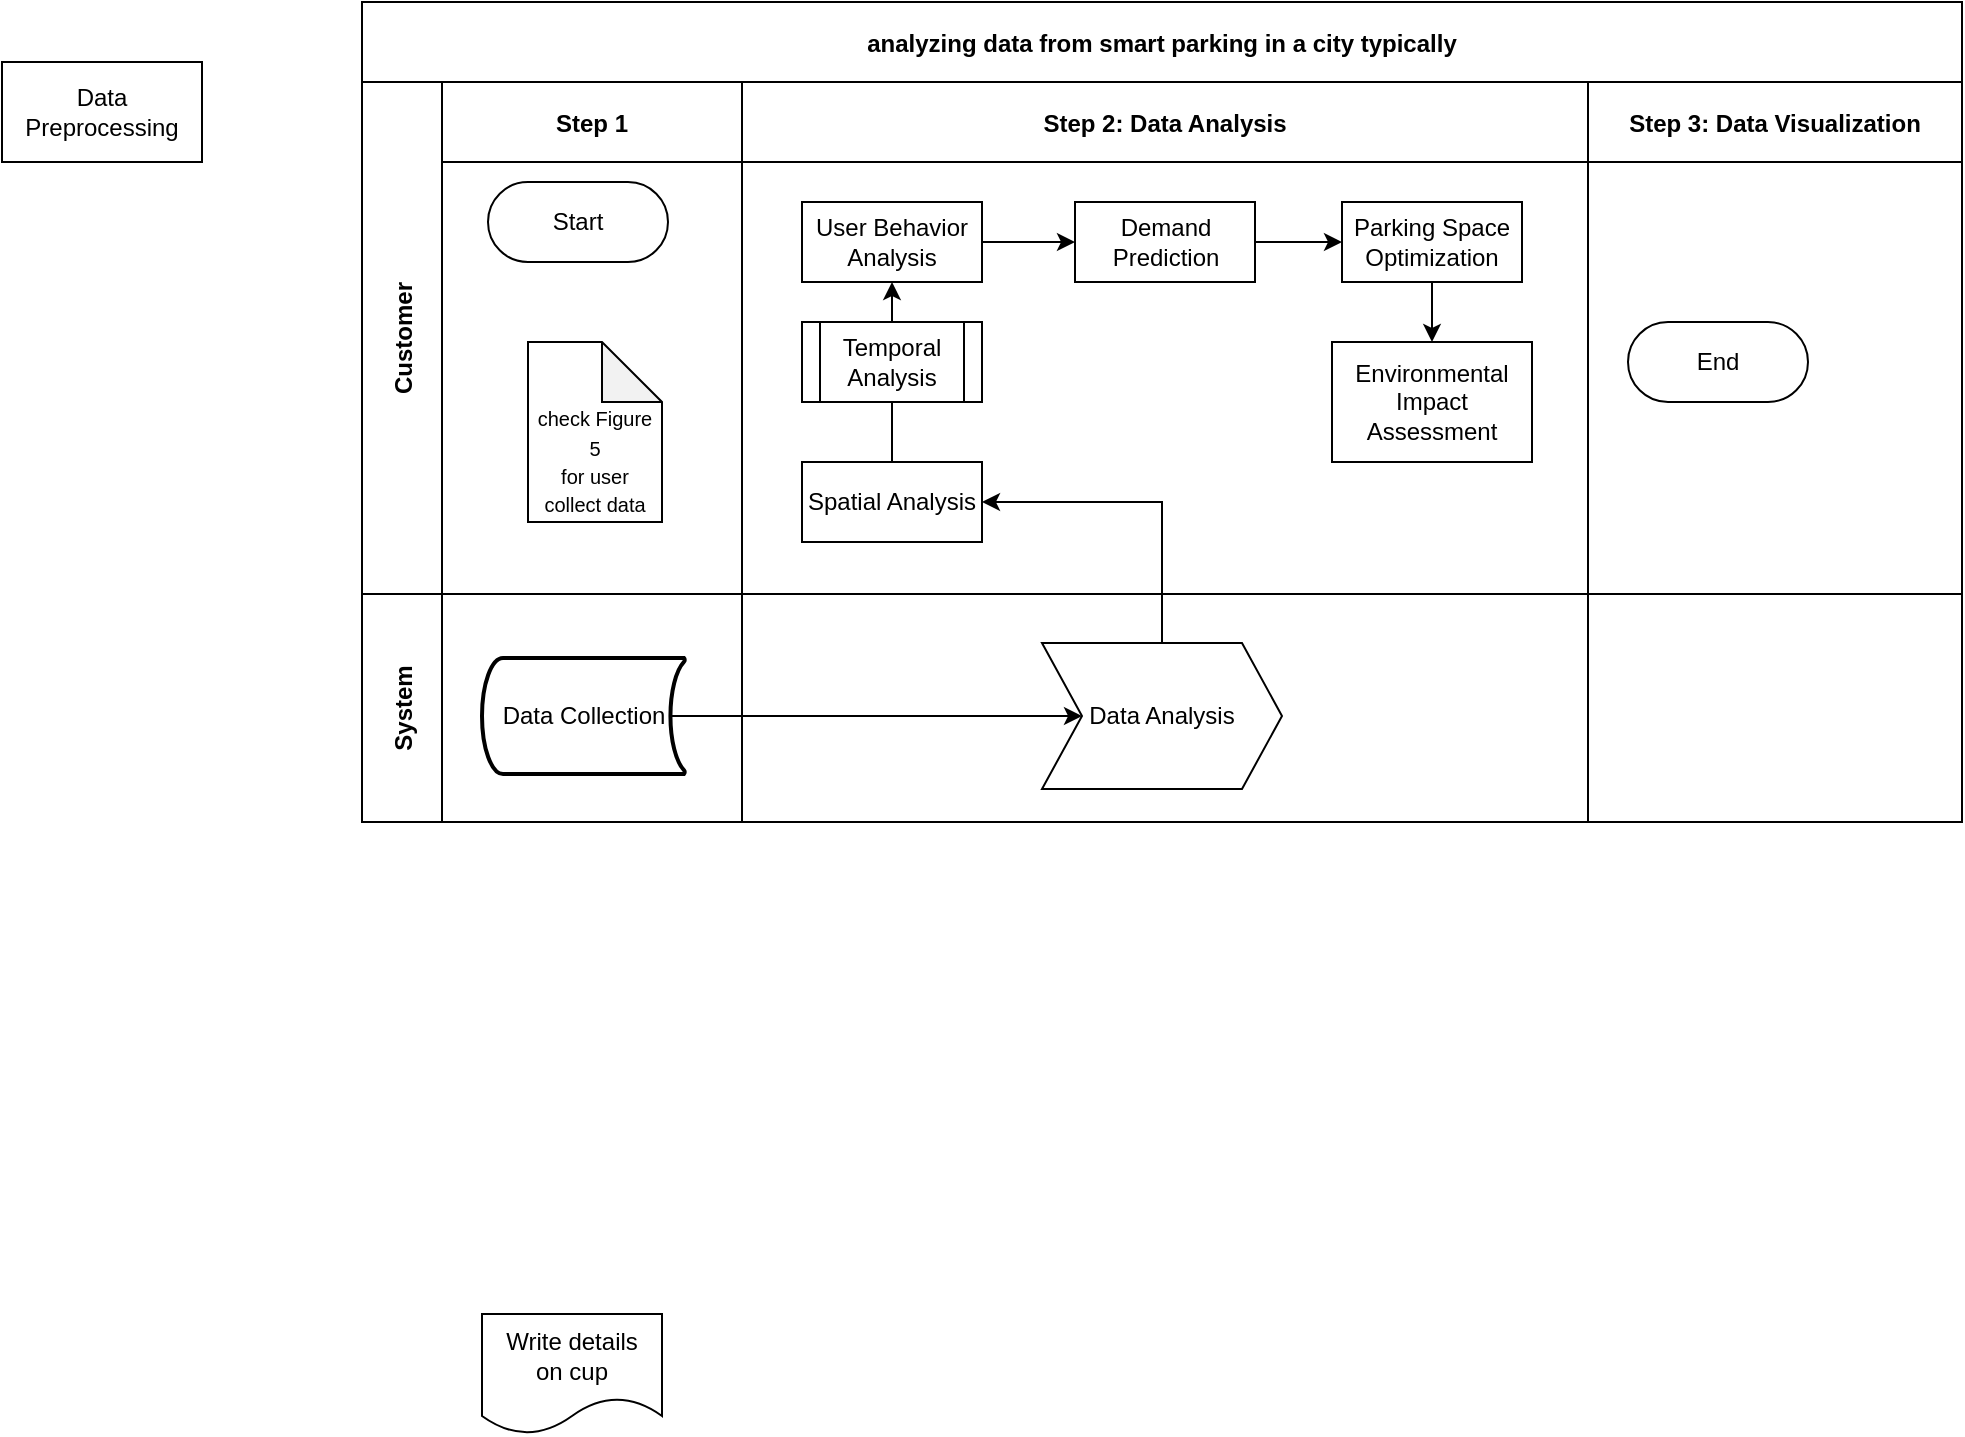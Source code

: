 <mxfile version="21.7.5" type="github">
  <diagram id="kgpKYQtTHZ0yAKxKKP6v" name="Page-1">
    <mxGraphModel dx="1900" dy="585" grid="1" gridSize="10" guides="1" tooltips="1" connect="1" arrows="1" fold="1" page="1" pageScale="1" pageWidth="850" pageHeight="1100" math="0" shadow="0">
      <root>
        <mxCell id="0" />
        <mxCell id="1" parent="0" />
        <mxCell id="3nuBFxr9cyL0pnOWT2aG-1" value="analyzing data from smart parking in a city typically" style="shape=table;childLayout=tableLayout;startSize=40;collapsible=0;recursiveResize=0;expand=0;fillColor=none;fontStyle=1" parent="1" vertex="1">
          <mxGeometry x="30" y="70" width="800" height="410" as="geometry" />
        </mxCell>
        <mxCell id="3nuBFxr9cyL0pnOWT2aG-3" value="Customer" style="shape=tableRow;horizontal=0;swimlaneHead=0;swimlaneBody=0;top=0;left=0;bottom=0;right=0;fillColor=none;points=[[0,0.5],[1,0.5]];portConstraint=eastwest;startSize=40;collapsible=0;recursiveResize=0;expand=0;fontStyle=1;" parent="3nuBFxr9cyL0pnOWT2aG-1" vertex="1">
          <mxGeometry y="40" width="800" height="256" as="geometry" />
        </mxCell>
        <mxCell id="3nuBFxr9cyL0pnOWT2aG-4" value="Step 1" style="swimlane;swimlaneHead=0;swimlaneBody=0;connectable=0;fillColor=none;startSize=40;collapsible=0;recursiveResize=0;expand=0;fontStyle=1;" parent="3nuBFxr9cyL0pnOWT2aG-3" vertex="1">
          <mxGeometry x="40" width="150" height="256" as="geometry">
            <mxRectangle width="150" height="256" as="alternateBounds" />
          </mxGeometry>
        </mxCell>
        <mxCell id="3nuBFxr9cyL0pnOWT2aG-6" value="Start" style="rounded=1;whiteSpace=wrap;html=1;arcSize=50;" parent="3nuBFxr9cyL0pnOWT2aG-4" vertex="1">
          <mxGeometry x="23" y="50" width="90" height="40" as="geometry" />
        </mxCell>
        <mxCell id="bw-qzMAU-SOdphB2bYer-5" value="&lt;font style=&quot;font-size: 10px;&quot;&gt;&lt;br&gt;&lt;br&gt;check Figure 5&lt;br&gt;for user collect data&lt;/font&gt;" style="shape=note;whiteSpace=wrap;html=1;backgroundOutline=1;darkOpacity=0.05;" vertex="1" parent="3nuBFxr9cyL0pnOWT2aG-4">
          <mxGeometry x="43" y="130" width="67" height="90" as="geometry" />
        </mxCell>
        <mxCell id="3nuBFxr9cyL0pnOWT2aG-8" value="Step 2: Data Analysis" style="swimlane;swimlaneHead=0;swimlaneBody=0;connectable=0;fillColor=none;startSize=40;collapsible=0;recursiveResize=0;expand=0;fontStyle=1;" parent="3nuBFxr9cyL0pnOWT2aG-3" vertex="1">
          <mxGeometry x="190" width="423" height="256" as="geometry">
            <mxRectangle width="423" height="256" as="alternateBounds" />
          </mxGeometry>
        </mxCell>
        <mxCell id="bw-qzMAU-SOdphB2bYer-11" value="" style="edgeStyle=orthogonalEdgeStyle;rounded=0;orthogonalLoop=1;jettySize=auto;html=1;" edge="1" parent="3nuBFxr9cyL0pnOWT2aG-8" source="3nuBFxr9cyL0pnOWT2aG-9" target="3nuBFxr9cyL0pnOWT2aG-10">
          <mxGeometry relative="1" as="geometry" />
        </mxCell>
        <mxCell id="3nuBFxr9cyL0pnOWT2aG-9" value="Spatial Analysis" style="rounded=0;whiteSpace=wrap;html=1;" parent="3nuBFxr9cyL0pnOWT2aG-8" vertex="1">
          <mxGeometry x="30" y="190" width="90" height="40" as="geometry" />
        </mxCell>
        <mxCell id="3nuBFxr9cyL0pnOWT2aG-22" value="Temporal Analysis" style="shape=process;whiteSpace=wrap;html=1;backgroundOutline=1;" parent="3nuBFxr9cyL0pnOWT2aG-8" vertex="1">
          <mxGeometry x="30" y="120" width="90" height="40" as="geometry" />
        </mxCell>
        <mxCell id="bw-qzMAU-SOdphB2bYer-12" value="" style="edgeStyle=orthogonalEdgeStyle;rounded=0;orthogonalLoop=1;jettySize=auto;html=1;" edge="1" parent="3nuBFxr9cyL0pnOWT2aG-8" source="3nuBFxr9cyL0pnOWT2aG-10" target="3nuBFxr9cyL0pnOWT2aG-13">
          <mxGeometry relative="1" as="geometry" />
        </mxCell>
        <mxCell id="3nuBFxr9cyL0pnOWT2aG-10" value="User Behavior Analysis" style="rounded=0;whiteSpace=wrap;html=1;" parent="3nuBFxr9cyL0pnOWT2aG-8" vertex="1">
          <mxGeometry x="30" y="60" width="90" height="40" as="geometry" />
        </mxCell>
        <mxCell id="bw-qzMAU-SOdphB2bYer-13" value="" style="edgeStyle=orthogonalEdgeStyle;rounded=0;orthogonalLoop=1;jettySize=auto;html=1;" edge="1" parent="3nuBFxr9cyL0pnOWT2aG-8" source="3nuBFxr9cyL0pnOWT2aG-13" target="3nuBFxr9cyL0pnOWT2aG-20">
          <mxGeometry relative="1" as="geometry" />
        </mxCell>
        <mxCell id="3nuBFxr9cyL0pnOWT2aG-13" value="Demand Prediction" style="rounded=0;whiteSpace=wrap;html=1;" parent="3nuBFxr9cyL0pnOWT2aG-8" vertex="1">
          <mxGeometry x="166.5" y="60" width="90" height="40" as="geometry" />
        </mxCell>
        <mxCell id="bw-qzMAU-SOdphB2bYer-14" value="" style="edgeStyle=orthogonalEdgeStyle;rounded=0;orthogonalLoop=1;jettySize=auto;html=1;" edge="1" parent="3nuBFxr9cyL0pnOWT2aG-8" source="3nuBFxr9cyL0pnOWT2aG-20" target="bw-qzMAU-SOdphB2bYer-9">
          <mxGeometry relative="1" as="geometry" />
        </mxCell>
        <mxCell id="3nuBFxr9cyL0pnOWT2aG-20" value="Parking Space Optimization" style="rounded=0;whiteSpace=wrap;html=1;" parent="3nuBFxr9cyL0pnOWT2aG-8" vertex="1">
          <mxGeometry x="300" y="60" width="90" height="40" as="geometry" />
        </mxCell>
        <mxCell id="bw-qzMAU-SOdphB2bYer-9" value="Environmental Impact Assessment" style="rounded=0;whiteSpace=wrap;html=1;" vertex="1" parent="3nuBFxr9cyL0pnOWT2aG-8">
          <mxGeometry x="295" y="130" width="100" height="60" as="geometry" />
        </mxCell>
        <mxCell id="3nuBFxr9cyL0pnOWT2aG-11" value="Step 3: Data Visualization" style="swimlane;swimlaneHead=0;swimlaneBody=0;connectable=0;fillColor=none;startSize=40;collapsible=0;recursiveResize=0;expand=0;fontStyle=1;" parent="3nuBFxr9cyL0pnOWT2aG-3" vertex="1">
          <mxGeometry x="613" width="187" height="256" as="geometry">
            <mxRectangle width="187" height="256" as="alternateBounds" />
          </mxGeometry>
        </mxCell>
        <mxCell id="3nuBFxr9cyL0pnOWT2aG-14" value="End" style="rounded=1;whiteSpace=wrap;html=1;arcSize=50;" parent="3nuBFxr9cyL0pnOWT2aG-11" vertex="1">
          <mxGeometry x="20" y="120" width="90" height="40" as="geometry" />
        </mxCell>
        <mxCell id="3nuBFxr9cyL0pnOWT2aG-15" value="System" style="shape=tableRow;horizontal=0;swimlaneHead=0;swimlaneBody=0;top=0;left=0;bottom=0;right=0;fillColor=none;points=[[0,0.5],[1,0.5]];portConstraint=eastwest;startSize=40;collapsible=0;recursiveResize=0;expand=0;fontStyle=1;" parent="3nuBFxr9cyL0pnOWT2aG-1" vertex="1">
          <mxGeometry y="296" width="800" height="114" as="geometry" />
        </mxCell>
        <mxCell id="3nuBFxr9cyL0pnOWT2aG-16" value="" style="swimlane;swimlaneHead=0;swimlaneBody=0;connectable=0;fillColor=none;startSize=0;collapsible=0;recursiveResize=0;expand=0;fontStyle=1;" parent="3nuBFxr9cyL0pnOWT2aG-15" vertex="1">
          <mxGeometry x="40" width="150" height="114" as="geometry">
            <mxRectangle width="150" height="114" as="alternateBounds" />
          </mxGeometry>
        </mxCell>
        <mxCell id="bw-qzMAU-SOdphB2bYer-1" value="Data Collection" style="strokeWidth=2;html=1;shape=mxgraph.flowchart.stored_data;whiteSpace=wrap;" vertex="1" parent="3nuBFxr9cyL0pnOWT2aG-16">
          <mxGeometry x="20" y="32" width="101.5" height="58" as="geometry" />
        </mxCell>
        <mxCell id="3nuBFxr9cyL0pnOWT2aG-18" value="" style="swimlane;swimlaneHead=0;swimlaneBody=0;connectable=0;fillColor=none;startSize=0;collapsible=0;recursiveResize=0;expand=0;fontStyle=1;" parent="3nuBFxr9cyL0pnOWT2aG-15" vertex="1">
          <mxGeometry x="190" width="423" height="114" as="geometry">
            <mxRectangle width="423" height="114" as="alternateBounds" />
          </mxGeometry>
        </mxCell>
        <mxCell id="bw-qzMAU-SOdphB2bYer-3" value="Data Analysis" style="shape=step;perimeter=stepPerimeter;whiteSpace=wrap;html=1;fixedSize=1;" vertex="1" parent="3nuBFxr9cyL0pnOWT2aG-18">
          <mxGeometry x="150" y="24.5" width="120" height="73" as="geometry" />
        </mxCell>
        <mxCell id="3nuBFxr9cyL0pnOWT2aG-23" value="" style="swimlane;swimlaneHead=0;swimlaneBody=0;connectable=0;fillColor=none;startSize=0;collapsible=0;recursiveResize=0;expand=0;fontStyle=1;" parent="3nuBFxr9cyL0pnOWT2aG-15" vertex="1">
          <mxGeometry x="613" width="187" height="114" as="geometry">
            <mxRectangle width="187" height="114" as="alternateBounds" />
          </mxGeometry>
        </mxCell>
        <mxCell id="bw-qzMAU-SOdphB2bYer-6" style="edgeStyle=orthogonalEdgeStyle;rounded=0;orthogonalLoop=1;jettySize=auto;html=1;exitX=0.93;exitY=0.5;exitDx=0;exitDy=0;exitPerimeter=0;entryX=0;entryY=0.5;entryDx=0;entryDy=0;" edge="1" parent="3nuBFxr9cyL0pnOWT2aG-15" source="bw-qzMAU-SOdphB2bYer-1" target="bw-qzMAU-SOdphB2bYer-3">
          <mxGeometry relative="1" as="geometry">
            <mxPoint x="206.48" y="-81.5" as="sourcePoint" />
            <mxPoint x="369.48" y="-91.5" as="targetPoint" />
          </mxGeometry>
        </mxCell>
        <mxCell id="bw-qzMAU-SOdphB2bYer-16" value="" style="edgeStyle=orthogonalEdgeStyle;rounded=0;orthogonalLoop=1;jettySize=auto;html=1;entryX=1;entryY=0.5;entryDx=0;entryDy=0;exitX=0.5;exitY=0;exitDx=0;exitDy=0;" edge="1" parent="3nuBFxr9cyL0pnOWT2aG-1" source="bw-qzMAU-SOdphB2bYer-3" target="3nuBFxr9cyL0pnOWT2aG-9">
          <mxGeometry relative="1" as="geometry">
            <mxPoint x="400" y="210" as="sourcePoint" />
            <mxPoint x="400" y="234" as="targetPoint" />
            <Array as="points">
              <mxPoint x="400" y="250" />
            </Array>
          </mxGeometry>
        </mxCell>
        <mxCell id="bw-qzMAU-SOdphB2bYer-2" value="Data Preprocessing" style="html=1;dashed=0;whiteSpace=wrap;" vertex="1" parent="1">
          <mxGeometry x="-150" y="100" width="100" height="50" as="geometry" />
        </mxCell>
        <mxCell id="3nuBFxr9cyL0pnOWT2aG-21" value="Write details&lt;br&gt;on cup" style="shape=document;whiteSpace=wrap;html=1;boundedLbl=1;" parent="1" vertex="1">
          <mxGeometry x="90" y="726" width="90" height="60" as="geometry" />
        </mxCell>
      </root>
    </mxGraphModel>
  </diagram>
</mxfile>
